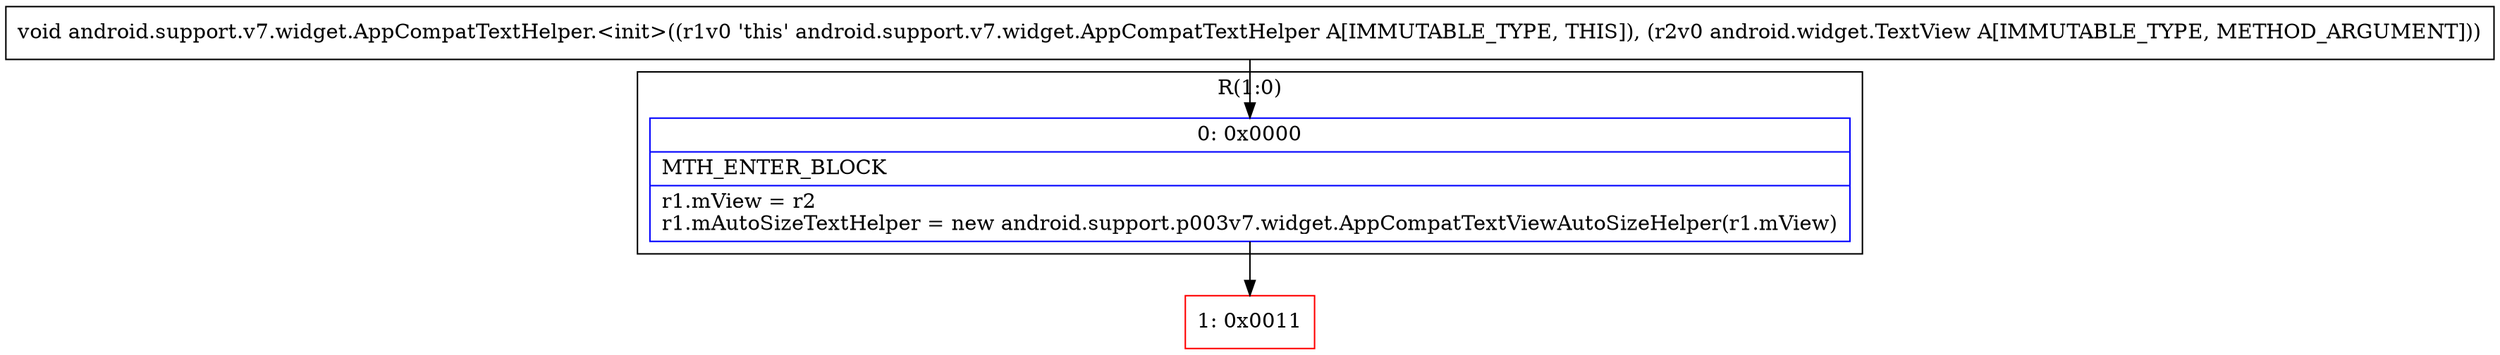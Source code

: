 digraph "CFG forandroid.support.v7.widget.AppCompatTextHelper.\<init\>(Landroid\/widget\/TextView;)V" {
subgraph cluster_Region_1087389516 {
label = "R(1:0)";
node [shape=record,color=blue];
Node_0 [shape=record,label="{0\:\ 0x0000|MTH_ENTER_BLOCK\l|r1.mView = r2\lr1.mAutoSizeTextHelper = new android.support.p003v7.widget.AppCompatTextViewAutoSizeHelper(r1.mView)\l}"];
}
Node_1 [shape=record,color=red,label="{1\:\ 0x0011}"];
MethodNode[shape=record,label="{void android.support.v7.widget.AppCompatTextHelper.\<init\>((r1v0 'this' android.support.v7.widget.AppCompatTextHelper A[IMMUTABLE_TYPE, THIS]), (r2v0 android.widget.TextView A[IMMUTABLE_TYPE, METHOD_ARGUMENT])) }"];
MethodNode -> Node_0;
Node_0 -> Node_1;
}

